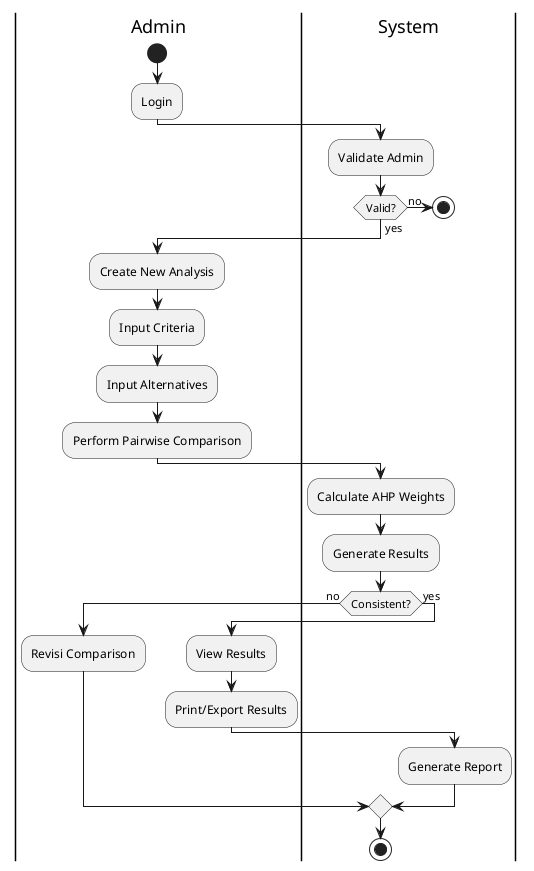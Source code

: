 @startuml


|Admin|
start
:Login;

|System|
:Validate Admin;
if (Valid?) then (yes)
else (no)
  stop
endif

|Admin|
:Create New Analysis;
:Input Criteria;
:Input Alternatives;
:Perform Pairwise Comparison;

|System|
:Calculate AHP Weights;
:Generate Results;

if (Consistent?) then (no)
  |Admin|
  :Revisi Comparison;
else (yes)
  |Admin|
  :View Results;
  :Print/Export Results;

  |System|
  :Generate Report;

endif

stop

@enduml
